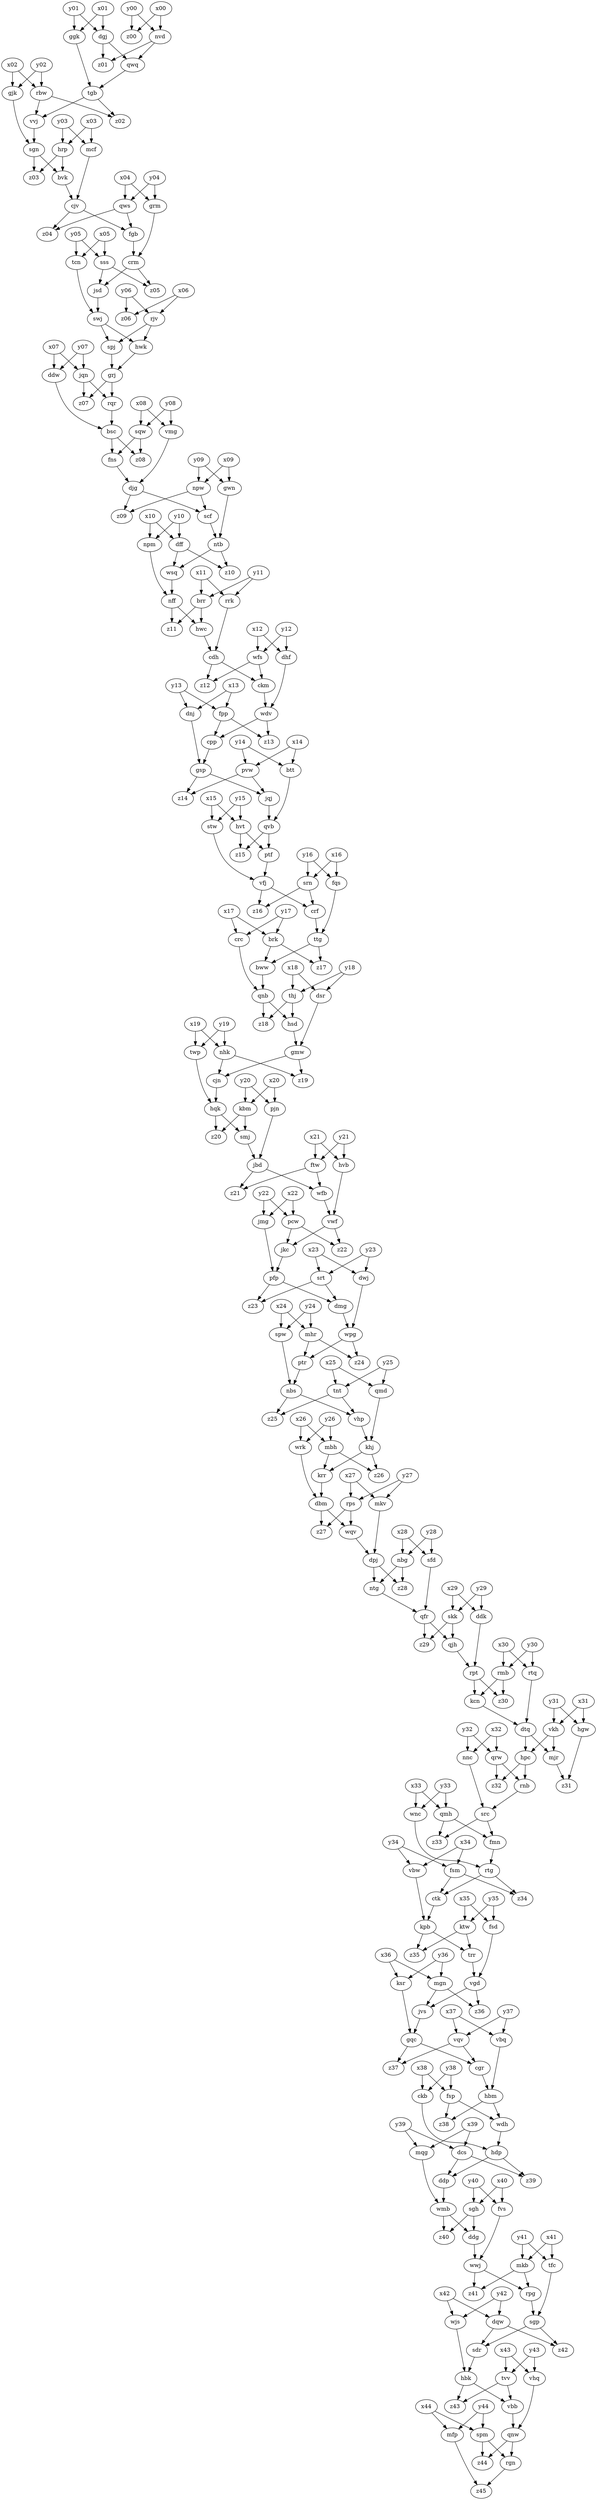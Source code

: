 digraph G {
  dff -> wsq;
  ntb -> wsq;
  y28 -> sfd;
  x28 -> sfd;
  ttg -> bww;
  brk -> bww;
  mgn -> jvs;
  vgd -> jvs;
  swj -> hwk;
  rjv -> hwk;
  rpt -> z30;
  rmb -> z30;
  hvt -> z15;
  qvb -> z15;
  qjh -> rpt;
  ddk -> rpt;
  grj -> rqr;
  jqn -> rqr;
  x28 -> nbg;
  y28 -> nbg;
  y24 -> spw;
  x24 -> spw;
  y03 -> mcf;
  x03 -> mcf;
  pjn -> jbd;
  smj -> jbd;
  y07 -> ddw;
  x07 -> ddw;
  skk -> z29;
  qfr -> z29;
  y38 -> fsp;
  x38 -> fsp;
  y25 -> qmd;
  x25 -> qmd;
  y41 -> tfc;
  x41 -> tfc;
  y37 -> vbq;
  x37 -> vbq;
  y27 -> rps;
  x27 -> rps;
  trr -> vgd;
  fsd -> vgd;
  sgn -> z03;
  hrp -> z03;
  rtq -> dtq;
  kcn -> dtq;
  x16 -> fqs;
  y16 -> fqs;
  x05 -> tcn;
  y05 -> tcn;
  spm -> z44;
  qnw -> z44;
  wjs -> hbk;
  sdr -> hbk;
  x21 -> hvb;
  y21 -> hvb;
  mcf -> cjv;
  bvk -> cjv;
  pfp -> z23;
  srt -> z23;
  dpj -> z28;
  nbg -> z28;
  tcn -> swj;
  jsd -> swj;
  rgn -> z45;
  mfp -> z45;
  wqv -> dpj;
  mkv -> dpj;
  y35 -> fsd;
  x35 -> fsd;
  thj -> z18;
  qnb -> z18;
  dmg -> wpg;
  dwj -> wpg;
  x04 -> grm;
  y04 -> grm;
  y32 -> qrw;
  x32 -> qrw;
  hpc -> z32;
  qrw -> z32;
  fpp -> cpp;
  wdv -> cpp;
  tvv -> z43;
  hbk -> z43;
  x01 -> dgj;
  y01 -> dgj;
  pvw -> z14;
  gsp -> z14;
  x15 -> stw;
  y15 -> stw;
  wpg -> z24;
  mhr -> z24;
  dsr -> gmw;
  hsd -> gmw;
  src -> z33;
  qmh -> z33;
  cdh -> ckm;
  wfs -> ckm;
  hwc -> cdh;
  rrk -> cdh;
  ptf -> vfj;
  stw -> vfj;
  src -> fmn;
  qmh -> fmn;
  y31 -> vkh;
  x31 -> vkh;
  srn -> crf;
  vfj -> crf;
  sgh -> z40;
  wmb -> z40;
  nhk -> cjn;
  gmw -> cjn;
  fpp -> z13;
  wdv -> z13;
  x39 -> dcs;
  y39 -> dcs;
  x22 -> jmg;
  y22 -> jmg;
  y29 -> ddk;
  x29 -> ddk;
  fsm -> ctk;
  rtg -> ctk;
  x41 -> mkb;
  y41 -> mkb;
  x19 -> nhk;
  y19 -> nhk;
  ggk -> tgb;
  qwq -> tgb;
  y42 -> wjs;
  x42 -> wjs;
  y10 -> dff;
  x10 -> dff;
  y05 -> sss;
  x05 -> sss;
  brr -> hwc;
  nff -> hwc;
  kpb -> z35;
  ktw -> z35;
  x40 -> fvs;
  y40 -> fvs;
  dtq -> mjr;
  vkh -> mjr;
  tfc -> sgp;
  rpg -> sgp;
  vfj -> z16;
  srn -> z16;
  x15 -> hvt;
  y15 -> hvt;
  nnc -> src;
  rnb -> src;
  btt -> qvb;
  jqj -> qvb;
  hdp -> ddp;
  dcs -> ddp;
  y26 -> mbh;
  x26 -> mbh;
  y11 -> brr;
  x11 -> brr;
  wnc -> rtg;
  fmn -> rtg;
  y14 -> pvw;
  x14 -> pvw;
  ftw -> wfb;
  jbd -> wfb;
  y27 -> mkv;
  x27 -> mkv;
  vvj -> sgn;
  gjk -> sgn;
  y09 -> gwn;
  x09 -> gwn;
  ftw -> z21;
  jbd -> z21;
  y06 -> rjv;
  x06 -> rjv;
  y35 -> ktw;
  x35 -> ktw;
  mbh -> krr;
  khj -> krr;
  x36 -> ksr;
  y36 -> ksr;
  x08 -> vmg;
  y08 -> vmg;
  wfs -> z12;
  cdh -> z12;
  tnt -> vhp;
  nbs -> vhp;
  dqw -> z42;
  sgp -> z42;
  sqw -> fns;
  bsc -> fns;
  mqg -> wmb;
  ddp -> wmb;
  swj -> spj;
  rjv -> spj;
  brk -> z17;
  ttg -> z17;
  dff -> z10;
  ntb -> z10;
  y42 -> dqw;
  x42 -> dqw;
  y02 -> gjk;
  x02 -> gjk;
  gqc -> cgr;
  vqv -> cgr;
  npm -> nff;
  wsq -> nff;
  hdp -> z39;
  dcs -> z39;
  y13 -> dnj;
  x13 -> dnj;
  x08 -> sqw;
  y08 -> sqw;
  ksr -> gqc;
  jvs -> gqc;
  x43 -> vhq;
  y43 -> vhq;
  y12 -> wfs;
  x12 -> wfs;
  gmw -> z19;
  nhk -> z19;
  khj -> z26;
  mbh -> z26;
  x16 -> srn;
  y16 -> srn;
  cjv -> fgb;
  qws -> fgb;
  wdh -> hdp;
  ckb -> hdp;
  y09 -> npw;
  x09 -> npw;
  mkb -> rpg;
  wwj -> rpg;
  y17 -> crc;
  x17 -> crc;
  y13 -> fpp;
  x13 -> fpp;
  ctk -> kpb;
  vbw -> kpb;
  x00 -> nvd;
  y00 -> nvd;
  y04 -> qws;
  x04 -> qws;
  x44 -> mfp;
  y44 -> mfp;
  nvd -> z01;
  dgj -> z01;
  y22 -> pcw;
  x22 -> pcw;
  dbm -> z27;
  rps -> z27;
  ntg -> qfr;
  sfd -> qfr;
  ddg -> wwj;
  fvs -> wwj;
  crm -> z05;
  sss -> z05;
  y40 -> sgh;
  x40 -> sgh;
  ktw -> trr;
  kpb -> trr;
  bsc -> z08;
  sqw -> z08;
  wpg -> ptr;
  mhr -> ptr;
  x01 -> ggk;
  y01 -> ggk;
  cpp -> gsp;
  dnj -> gsp;
  vbb -> qnw;
  vhq -> qnw;
  y20 -> kbm;
  x20 -> kbm;
  sgp -> sdr;
  dqw -> sdr;
  x30 -> rmb;
  y30 -> rmb;
  mgn -> z36;
  vgd -> z36;
  wrk -> dbm;
  krr -> dbm;
  x18 -> dsr;
  y18 -> dsr;
  srt -> dmg;
  pfp -> dmg;
  rps -> wqv;
  dbm -> wqv;
  qnw -> rgn;
  spm -> rgn;
  npw -> scf;
  djg -> scf;
  sgh -> ddg;
  wmb -> ddg;
  y19 -> twp;
  x19 -> twp;
  nbg -> ntg;
  dpj -> ntg;
  kbm -> z20;
  hqk -> z20;
  gqc -> z37;
  vqv -> z37;
  ptr -> nbs;
  spw -> nbs;
  x37 -> vqv;
  y37 -> vqv;
  qvb -> ptf;
  hvt -> ptf;
  x18 -> thj;
  y18 -> thj;
  x43 -> tvv;
  y43 -> tvv;
  scf -> ntb;
  gwn -> ntb;
  y21 -> ftw;
  x21 -> ftw;
  y23 -> dwj;
  x23 -> dwj;
  x33 -> qmh;
  y33 -> qmh;
  rtg -> z34;
  fsm -> z34;
  crc -> qnb;
  bww -> qnb;
  jqn -> z07;
  grj -> z07;
  x44 -> spm;
  y44 -> spm;
  djg -> z09;
  npw -> z09;
  rqr -> bsc;
  ddw -> bsc;
  wfb -> vwf;
  hvb -> vwf;
  hqk -> smj;
  kbm -> smj;
  fsp -> wdh;
  hbm -> wdh;
  x26 -> wrk;
  y26 -> wrk;
  y06 -> z06;
  x06 -> z06;
  hrp -> bvk;
  sgn -> bvk;
  tvv -> vbb;
  hbk -> vbb;
  y25 -> tnt;
  x25 -> tnt;
  rbw -> z02;
  tgb -> z02;
  x33 -> wnc;
  y33 -> wnc;
  y24 -> mhr;
  x24 -> mhr;
  vmg -> djg;
  fns -> djg;
  rmb -> kcn;
  rpt -> kcn;
  y23 -> srt;
  x23 -> srt;
  fsp -> z38;
  hbm -> z38;
  nff -> z11;
  brr -> z11;
  jkc -> pfp;
  jmg -> pfp;
  crm -> jsd;
  sss -> jsd;
  x11 -> rrk;
  y11 -> rrk;
  y32 -> nnc;
  x32 -> nnc;
  qmd -> khj;
  vhp -> khj;
  x10 -> npm;
  y10 -> npm;
  fgb -> crm;
  grm -> crm;
  vwf -> z22;
  pcw -> z22;
  nbs -> z25;
  tnt -> z25;
  x07 -> jqn;
  y07 -> jqn;
  pcw -> jkc;
  vwf -> jkc;
  x34 -> fsm;
  y34 -> fsm;
  pvw -> jqj;
  gsp -> jqj;
  skk -> qjh;
  qfr -> qjh;
  dhf -> wdv;
  ckm -> wdv;
  y31 -> hgw;
  x31 -> hgw;
  x14 -> btt;
  y14 -> btt;
  y30 -> rtq;
  x30 -> rtq;
  dgj -> qwq;
  nvd -> qwq;
  mjr -> z31;
  hgw -> z31;
  fqs -> ttg;
  crf -> ttg;
  x00 -> z00;
  y00 -> z00;
  y20 -> pjn;
  x20 -> pjn;
  x29 -> skk;
  y29 -> skk;
  vkh -> hpc;
  dtq -> hpc;
  rbw -> vvj;
  tgb -> vvj;
  thj -> hsd;
  qnb -> hsd;
  cjn -> hqk;
  twp -> hqk;
  y02 -> rbw;
  x02 -> rbw;
  y38 -> ckb;
  x38 -> ckb;
  y12 -> dhf;
  x12 -> dhf;
  x17 -> brk;
  y17 -> brk;
  y34 -> vbw;
  x34 -> vbw;
  vbq -> hbm;
  cgr -> hbm;
  qrw -> rnb;
  hpc -> rnb;
  y39 -> mqg;
  x39 -> mqg;
  cjv -> z04;
  qws -> z04;
  y36 -> mgn;
  x36 -> mgn;
  x03 -> hrp;
  y03 -> hrp;
  wwj -> z41;
  mkb -> z41;
  spj -> grj;
  hwk -> grj;
}
